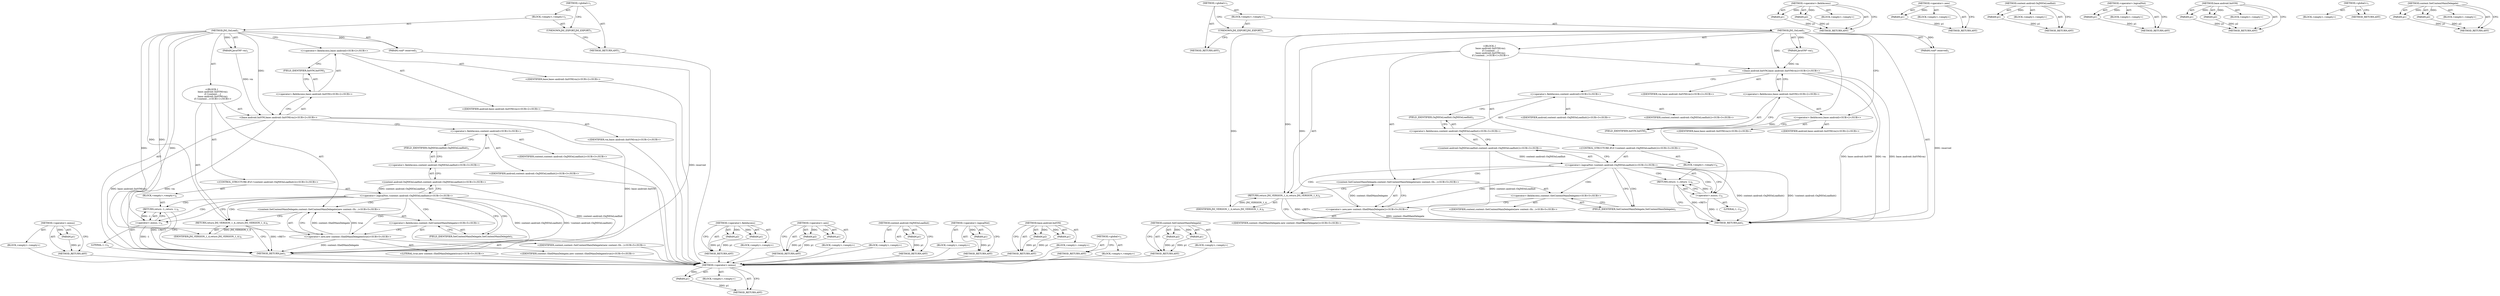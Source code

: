 digraph "content.SetContentMainDelegate" {
vulnerable_85 [label=<(METHOD,&lt;operator&gt;.minus)>];
vulnerable_86 [label=<(PARAM,p1)>];
vulnerable_87 [label=<(BLOCK,&lt;empty&gt;,&lt;empty&gt;)>];
vulnerable_88 [label=<(METHOD_RETURN,ANY)>];
vulnerable_6 [label=<(METHOD,&lt;global&gt;)<SUB>1</SUB>>];
vulnerable_7 [label=<(BLOCK,&lt;empty&gt;,&lt;empty&gt;)<SUB>1</SUB>>];
vulnerable_8 [label=<(UNKNOWN,JNI_EXPORT,JNI_EXPORT)<SUB>1</SUB>>];
vulnerable_9 [label=<(METHOD,JNI_OnLoad)<SUB>1</SUB>>];
vulnerable_10 [label=<(PARAM,JavaVM* vm)<SUB>1</SUB>>];
vulnerable_11 [label=<(PARAM,void* reserved)<SUB>1</SUB>>];
vulnerable_12 [label="<(BLOCK,{
   base::android::InitVM(vm);
   if (!content...,{
   base::android::InitVM(vm);
   if (!content...)<SUB>1</SUB>>"];
vulnerable_13 [label="<(base.android.InitVM,base::android::InitVM(vm))<SUB>2</SUB>>"];
vulnerable_14 [label="<(&lt;operator&gt;.fieldAccess,base::android::InitVM)<SUB>2</SUB>>"];
vulnerable_15 [label="<(&lt;operator&gt;.fieldAccess,base::android)<SUB>2</SUB>>"];
vulnerable_16 [label="<(IDENTIFIER,base,base::android::InitVM(vm))<SUB>2</SUB>>"];
vulnerable_17 [label="<(IDENTIFIER,android,base::android::InitVM(vm))<SUB>2</SUB>>"];
vulnerable_18 [label=<(FIELD_IDENTIFIER,InitVM,InitVM)<SUB>2</SUB>>];
vulnerable_19 [label="<(IDENTIFIER,vm,base::android::InitVM(vm))<SUB>2</SUB>>"];
vulnerable_20 [label="<(CONTROL_STRUCTURE,IF,if (!content::android::OnJNIOnLoadInit()))<SUB>3</SUB>>"];
vulnerable_21 [label="<(&lt;operator&gt;.logicalNot,!content::android::OnJNIOnLoadInit())<SUB>3</SUB>>"];
vulnerable_22 [label="<(content.android.OnJNIOnLoadInit,content::android::OnJNIOnLoadInit())<SUB>3</SUB>>"];
vulnerable_23 [label="<(&lt;operator&gt;.fieldAccess,content::android::OnJNIOnLoadInit)<SUB>3</SUB>>"];
vulnerable_24 [label="<(&lt;operator&gt;.fieldAccess,content::android)<SUB>3</SUB>>"];
vulnerable_25 [label="<(IDENTIFIER,content,content::android::OnJNIOnLoadInit())<SUB>3</SUB>>"];
vulnerable_26 [label="<(IDENTIFIER,android,content::android::OnJNIOnLoadInit())<SUB>3</SUB>>"];
vulnerable_27 [label=<(FIELD_IDENTIFIER,OnJNIOnLoadInit,OnJNIOnLoadInit)<SUB>3</SUB>>];
vulnerable_28 [label=<(BLOCK,&lt;empty&gt;,&lt;empty&gt;)<SUB>4</SUB>>];
vulnerable_29 [label=<(RETURN,return -1;,return -1;)<SUB>4</SUB>>];
vulnerable_30 [label=<(&lt;operator&gt;.minus,-1)<SUB>4</SUB>>];
vulnerable_31 [label=<(LITERAL,1,-1)<SUB>4</SUB>>];
vulnerable_32 [label="<(content.SetContentMainDelegate,content::SetContentMainDelegate(new content::Sh...)<SUB>5</SUB>>"];
vulnerable_33 [label="<(&lt;operator&gt;.fieldAccess,content::SetContentMainDelegate)<SUB>5</SUB>>"];
vulnerable_34 [label="<(IDENTIFIER,content,content::SetContentMainDelegate(new content::Sh...)<SUB>5</SUB>>"];
vulnerable_35 [label=<(FIELD_IDENTIFIER,SetContentMainDelegate,SetContentMainDelegate)<SUB>5</SUB>>];
vulnerable_36 [label="<(&lt;operator&gt;.new,new content::ShellMainDelegate())<SUB>5</SUB>>"];
vulnerable_37 [label="<(IDENTIFIER,content::ShellMainDelegate,new content::ShellMainDelegate())<SUB>5</SUB>>"];
vulnerable_38 [label=<(RETURN,return JNI_VERSION_1_4;,return JNI_VERSION_1_4;)<SUB>6</SUB>>];
vulnerable_39 [label=<(IDENTIFIER,JNI_VERSION_1_4,return JNI_VERSION_1_4;)<SUB>6</SUB>>];
vulnerable_40 [label=<(METHOD_RETURN,jint)<SUB>1</SUB>>];
vulnerable_42 [label=<(METHOD_RETURN,ANY)<SUB>1</SUB>>];
vulnerable_72 [label=<(METHOD,&lt;operator&gt;.fieldAccess)>];
vulnerable_73 [label=<(PARAM,p1)>];
vulnerable_74 [label=<(PARAM,p2)>];
vulnerable_75 [label=<(BLOCK,&lt;empty&gt;,&lt;empty&gt;)>];
vulnerable_76 [label=<(METHOD_RETURN,ANY)>];
vulnerable_94 [label=<(METHOD,&lt;operator&gt;.new)>];
vulnerable_95 [label=<(PARAM,p1)>];
vulnerable_96 [label=<(BLOCK,&lt;empty&gt;,&lt;empty&gt;)>];
vulnerable_97 [label=<(METHOD_RETURN,ANY)>];
vulnerable_81 [label=<(METHOD,content.android.OnJNIOnLoadInit)>];
vulnerable_82 [label=<(PARAM,p1)>];
vulnerable_83 [label=<(BLOCK,&lt;empty&gt;,&lt;empty&gt;)>];
vulnerable_84 [label=<(METHOD_RETURN,ANY)>];
vulnerable_77 [label=<(METHOD,&lt;operator&gt;.logicalNot)>];
vulnerable_78 [label=<(PARAM,p1)>];
vulnerable_79 [label=<(BLOCK,&lt;empty&gt;,&lt;empty&gt;)>];
vulnerable_80 [label=<(METHOD_RETURN,ANY)>];
vulnerable_67 [label=<(METHOD,base.android.InitVM)>];
vulnerable_68 [label=<(PARAM,p1)>];
vulnerable_69 [label=<(PARAM,p2)>];
vulnerable_70 [label=<(BLOCK,&lt;empty&gt;,&lt;empty&gt;)>];
vulnerable_71 [label=<(METHOD_RETURN,ANY)>];
vulnerable_61 [label=<(METHOD,&lt;global&gt;)<SUB>1</SUB>>];
vulnerable_62 [label=<(BLOCK,&lt;empty&gt;,&lt;empty&gt;)>];
vulnerable_63 [label=<(METHOD_RETURN,ANY)>];
vulnerable_89 [label=<(METHOD,content.SetContentMainDelegate)>];
vulnerable_90 [label=<(PARAM,p1)>];
vulnerable_91 [label=<(PARAM,p2)>];
vulnerable_92 [label=<(BLOCK,&lt;empty&gt;,&lt;empty&gt;)>];
vulnerable_93 [label=<(METHOD_RETURN,ANY)>];
fixed_88 [label=<(METHOD,&lt;operator&gt;.minus)>];
fixed_89 [label=<(PARAM,p1)>];
fixed_90 [label=<(BLOCK,&lt;empty&gt;,&lt;empty&gt;)>];
fixed_91 [label=<(METHOD_RETURN,ANY)>];
fixed_6 [label=<(METHOD,&lt;global&gt;)<SUB>1</SUB>>];
fixed_7 [label=<(BLOCK,&lt;empty&gt;,&lt;empty&gt;)<SUB>1</SUB>>];
fixed_8 [label=<(UNKNOWN,JNI_EXPORT,JNI_EXPORT)<SUB>1</SUB>>];
fixed_9 [label=<(METHOD,JNI_OnLoad)<SUB>1</SUB>>];
fixed_10 [label=<(PARAM,JavaVM* vm)<SUB>1</SUB>>];
fixed_11 [label=<(PARAM,void* reserved)<SUB>1</SUB>>];
fixed_12 [label="<(BLOCK,{
   base::android::InitVM(vm);
   if (!content...,{
   base::android::InitVM(vm);
   if (!content...)<SUB>1</SUB>>"];
fixed_13 [label="<(base.android.InitVM,base::android::InitVM(vm))<SUB>2</SUB>>"];
fixed_14 [label="<(&lt;operator&gt;.fieldAccess,base::android::InitVM)<SUB>2</SUB>>"];
fixed_15 [label="<(&lt;operator&gt;.fieldAccess,base::android)<SUB>2</SUB>>"];
fixed_16 [label="<(IDENTIFIER,base,base::android::InitVM(vm))<SUB>2</SUB>>"];
fixed_17 [label="<(IDENTIFIER,android,base::android::InitVM(vm))<SUB>2</SUB>>"];
fixed_18 [label=<(FIELD_IDENTIFIER,InitVM,InitVM)<SUB>2</SUB>>];
fixed_19 [label="<(IDENTIFIER,vm,base::android::InitVM(vm))<SUB>2</SUB>>"];
fixed_20 [label="<(CONTROL_STRUCTURE,IF,if (!content::android::OnJNIOnLoadInit()))<SUB>3</SUB>>"];
fixed_21 [label="<(&lt;operator&gt;.logicalNot,!content::android::OnJNIOnLoadInit())<SUB>3</SUB>>"];
fixed_22 [label="<(content.android.OnJNIOnLoadInit,content::android::OnJNIOnLoadInit())<SUB>3</SUB>>"];
fixed_23 [label="<(&lt;operator&gt;.fieldAccess,content::android::OnJNIOnLoadInit)<SUB>3</SUB>>"];
fixed_24 [label="<(&lt;operator&gt;.fieldAccess,content::android)<SUB>3</SUB>>"];
fixed_25 [label="<(IDENTIFIER,content,content::android::OnJNIOnLoadInit())<SUB>3</SUB>>"];
fixed_26 [label="<(IDENTIFIER,android,content::android::OnJNIOnLoadInit())<SUB>3</SUB>>"];
fixed_27 [label=<(FIELD_IDENTIFIER,OnJNIOnLoadInit,OnJNIOnLoadInit)<SUB>3</SUB>>];
fixed_28 [label=<(BLOCK,&lt;empty&gt;,&lt;empty&gt;)<SUB>4</SUB>>];
fixed_29 [label=<(RETURN,return -1;,return -1;)<SUB>4</SUB>>];
fixed_30 [label=<(&lt;operator&gt;.minus,-1)<SUB>4</SUB>>];
fixed_31 [label=<(LITERAL,1,-1)<SUB>4</SUB>>];
fixed_32 [label="<(content.SetContentMainDelegate,content::SetContentMainDelegate(new content::Sh...)<SUB>5</SUB>>"];
fixed_33 [label="<(&lt;operator&gt;.fieldAccess,content::SetContentMainDelegate)<SUB>5</SUB>>"];
fixed_34 [label="<(IDENTIFIER,content,content::SetContentMainDelegate(new content::Sh...)<SUB>5</SUB>>"];
fixed_35 [label=<(FIELD_IDENTIFIER,SetContentMainDelegate,SetContentMainDelegate)<SUB>5</SUB>>];
fixed_36 [label="<(&lt;operator&gt;.new,new content::ShellMainDelegate(true))<SUB>5</SUB>>"];
fixed_37 [label="<(IDENTIFIER,content::ShellMainDelegate,new content::ShellMainDelegate(true))<SUB>5</SUB>>"];
fixed_38 [label="<(LITERAL,true,new content::ShellMainDelegate(true))<SUB>5</SUB>>"];
fixed_39 [label=<(RETURN,return JNI_VERSION_1_4;,return JNI_VERSION_1_4;)<SUB>6</SUB>>];
fixed_40 [label=<(IDENTIFIER,JNI_VERSION_1_4,return JNI_VERSION_1_4;)<SUB>6</SUB>>];
fixed_41 [label=<(METHOD_RETURN,jint)<SUB>1</SUB>>];
fixed_43 [label=<(METHOD_RETURN,ANY)<SUB>1</SUB>>];
fixed_75 [label=<(METHOD,&lt;operator&gt;.fieldAccess)>];
fixed_76 [label=<(PARAM,p1)>];
fixed_77 [label=<(PARAM,p2)>];
fixed_78 [label=<(BLOCK,&lt;empty&gt;,&lt;empty&gt;)>];
fixed_79 [label=<(METHOD_RETURN,ANY)>];
fixed_97 [label=<(METHOD,&lt;operator&gt;.new)>];
fixed_98 [label=<(PARAM,p1)>];
fixed_99 [label=<(PARAM,p2)>];
fixed_100 [label=<(BLOCK,&lt;empty&gt;,&lt;empty&gt;)>];
fixed_101 [label=<(METHOD_RETURN,ANY)>];
fixed_84 [label=<(METHOD,content.android.OnJNIOnLoadInit)>];
fixed_85 [label=<(PARAM,p1)>];
fixed_86 [label=<(BLOCK,&lt;empty&gt;,&lt;empty&gt;)>];
fixed_87 [label=<(METHOD_RETURN,ANY)>];
fixed_80 [label=<(METHOD,&lt;operator&gt;.logicalNot)>];
fixed_81 [label=<(PARAM,p1)>];
fixed_82 [label=<(BLOCK,&lt;empty&gt;,&lt;empty&gt;)>];
fixed_83 [label=<(METHOD_RETURN,ANY)>];
fixed_70 [label=<(METHOD,base.android.InitVM)>];
fixed_71 [label=<(PARAM,p1)>];
fixed_72 [label=<(PARAM,p2)>];
fixed_73 [label=<(BLOCK,&lt;empty&gt;,&lt;empty&gt;)>];
fixed_74 [label=<(METHOD_RETURN,ANY)>];
fixed_64 [label=<(METHOD,&lt;global&gt;)<SUB>1</SUB>>];
fixed_65 [label=<(BLOCK,&lt;empty&gt;,&lt;empty&gt;)>];
fixed_66 [label=<(METHOD_RETURN,ANY)>];
fixed_92 [label=<(METHOD,content.SetContentMainDelegate)>];
fixed_93 [label=<(PARAM,p1)>];
fixed_94 [label=<(PARAM,p2)>];
fixed_95 [label=<(BLOCK,&lt;empty&gt;,&lt;empty&gt;)>];
fixed_96 [label=<(METHOD_RETURN,ANY)>];
vulnerable_85 -> vulnerable_86  [key=0, label="AST: "];
vulnerable_85 -> vulnerable_86  [key=1, label="DDG: "];
vulnerable_85 -> vulnerable_87  [key=0, label="AST: "];
vulnerable_85 -> vulnerable_88  [key=0, label="AST: "];
vulnerable_85 -> vulnerable_88  [key=1, label="CFG: "];
vulnerable_86 -> vulnerable_88  [key=0, label="DDG: p1"];
vulnerable_6 -> vulnerable_7  [key=0, label="AST: "];
vulnerable_6 -> vulnerable_42  [key=0, label="AST: "];
vulnerable_6 -> vulnerable_8  [key=0, label="CFG: "];
vulnerable_7 -> vulnerable_8  [key=0, label="AST: "];
vulnerable_7 -> vulnerable_9  [key=0, label="AST: "];
vulnerable_8 -> vulnerable_42  [key=0, label="CFG: "];
vulnerable_9 -> vulnerable_10  [key=0, label="AST: "];
vulnerable_9 -> vulnerable_10  [key=1, label="DDG: "];
vulnerable_9 -> vulnerable_11  [key=0, label="AST: "];
vulnerable_9 -> vulnerable_11  [key=1, label="DDG: "];
vulnerable_9 -> vulnerable_12  [key=0, label="AST: "];
vulnerable_9 -> vulnerable_40  [key=0, label="AST: "];
vulnerable_9 -> vulnerable_15  [key=0, label="CFG: "];
vulnerable_9 -> vulnerable_38  [key=0, label="DDG: "];
vulnerable_9 -> vulnerable_13  [key=0, label="DDG: "];
vulnerable_9 -> vulnerable_39  [key=0, label="DDG: "];
vulnerable_9 -> vulnerable_36  [key=0, label="DDG: "];
vulnerable_9 -> vulnerable_30  [key=0, label="DDG: "];
vulnerable_10 -> vulnerable_13  [key=0, label="DDG: vm"];
vulnerable_11 -> vulnerable_40  [key=0, label="DDG: reserved"];
vulnerable_12 -> vulnerable_13  [key=0, label="AST: "];
vulnerable_12 -> vulnerable_20  [key=0, label="AST: "];
vulnerable_12 -> vulnerable_32  [key=0, label="AST: "];
vulnerable_12 -> vulnerable_38  [key=0, label="AST: "];
vulnerable_13 -> vulnerable_14  [key=0, label="AST: "];
vulnerable_13 -> vulnerable_19  [key=0, label="AST: "];
vulnerable_13 -> vulnerable_24  [key=0, label="CFG: "];
vulnerable_13 -> vulnerable_40  [key=0, label="DDG: base::android::InitVM"];
vulnerable_13 -> vulnerable_40  [key=1, label="DDG: vm"];
vulnerable_13 -> vulnerable_40  [key=2, label="DDG: base::android::InitVM(vm)"];
vulnerable_14 -> vulnerable_15  [key=0, label="AST: "];
vulnerable_14 -> vulnerable_18  [key=0, label="AST: "];
vulnerable_14 -> vulnerable_13  [key=0, label="CFG: "];
vulnerable_15 -> vulnerable_16  [key=0, label="AST: "];
vulnerable_15 -> vulnerable_17  [key=0, label="AST: "];
vulnerable_15 -> vulnerable_18  [key=0, label="CFG: "];
vulnerable_18 -> vulnerable_14  [key=0, label="CFG: "];
vulnerable_20 -> vulnerable_21  [key=0, label="AST: "];
vulnerable_20 -> vulnerable_28  [key=0, label="AST: "];
vulnerable_21 -> vulnerable_22  [key=0, label="AST: "];
vulnerable_21 -> vulnerable_30  [key=0, label="CFG: "];
vulnerable_21 -> vulnerable_30  [key=1, label="CDG: "];
vulnerable_21 -> vulnerable_35  [key=0, label="CFG: "];
vulnerable_21 -> vulnerable_35  [key=1, label="CDG: "];
vulnerable_21 -> vulnerable_40  [key=0, label="DDG: content::android::OnJNIOnLoadInit()"];
vulnerable_21 -> vulnerable_40  [key=1, label="DDG: !content::android::OnJNIOnLoadInit()"];
vulnerable_21 -> vulnerable_38  [key=0, label="CDG: "];
vulnerable_21 -> vulnerable_29  [key=0, label="CDG: "];
vulnerable_21 -> vulnerable_32  [key=0, label="CDG: "];
vulnerable_21 -> vulnerable_33  [key=0, label="CDG: "];
vulnerable_21 -> vulnerable_36  [key=0, label="CDG: "];
vulnerable_22 -> vulnerable_23  [key=0, label="AST: "];
vulnerable_22 -> vulnerable_21  [key=0, label="CFG: "];
vulnerable_22 -> vulnerable_21  [key=1, label="DDG: content::android::OnJNIOnLoadInit"];
vulnerable_22 -> vulnerable_40  [key=0, label="DDG: content::android::OnJNIOnLoadInit"];
vulnerable_23 -> vulnerable_24  [key=0, label="AST: "];
vulnerable_23 -> vulnerable_27  [key=0, label="AST: "];
vulnerable_23 -> vulnerable_22  [key=0, label="CFG: "];
vulnerable_24 -> vulnerable_25  [key=0, label="AST: "];
vulnerable_24 -> vulnerable_26  [key=0, label="AST: "];
vulnerable_24 -> vulnerable_27  [key=0, label="CFG: "];
vulnerable_27 -> vulnerable_23  [key=0, label="CFG: "];
vulnerable_28 -> vulnerable_29  [key=0, label="AST: "];
vulnerable_29 -> vulnerable_30  [key=0, label="AST: "];
vulnerable_29 -> vulnerable_40  [key=0, label="CFG: "];
vulnerable_29 -> vulnerable_40  [key=1, label="DDG: &lt;RET&gt;"];
vulnerable_30 -> vulnerable_31  [key=0, label="AST: "];
vulnerable_30 -> vulnerable_29  [key=0, label="CFG: "];
vulnerable_30 -> vulnerable_29  [key=1, label="DDG: -1"];
vulnerable_30 -> vulnerable_40  [key=0, label="DDG: -1"];
vulnerable_32 -> vulnerable_33  [key=0, label="AST: "];
vulnerable_32 -> vulnerable_36  [key=0, label="AST: "];
vulnerable_32 -> vulnerable_38  [key=0, label="CFG: "];
vulnerable_33 -> vulnerable_34  [key=0, label="AST: "];
vulnerable_33 -> vulnerable_35  [key=0, label="AST: "];
vulnerable_33 -> vulnerable_36  [key=0, label="CFG: "];
vulnerable_35 -> vulnerable_33  [key=0, label="CFG: "];
vulnerable_36 -> vulnerable_37  [key=0, label="AST: "];
vulnerable_36 -> vulnerable_32  [key=0, label="CFG: "];
vulnerable_36 -> vulnerable_32  [key=1, label="DDG: content::ShellMainDelegate"];
vulnerable_36 -> vulnerable_40  [key=0, label="DDG: content::ShellMainDelegate"];
vulnerable_38 -> vulnerable_39  [key=0, label="AST: "];
vulnerable_38 -> vulnerable_40  [key=0, label="CFG: "];
vulnerable_38 -> vulnerable_40  [key=1, label="DDG: &lt;RET&gt;"];
vulnerable_39 -> vulnerable_38  [key=0, label="DDG: JNI_VERSION_1_4"];
vulnerable_72 -> vulnerable_73  [key=0, label="AST: "];
vulnerable_72 -> vulnerable_73  [key=1, label="DDG: "];
vulnerable_72 -> vulnerable_75  [key=0, label="AST: "];
vulnerable_72 -> vulnerable_74  [key=0, label="AST: "];
vulnerable_72 -> vulnerable_74  [key=1, label="DDG: "];
vulnerable_72 -> vulnerable_76  [key=0, label="AST: "];
vulnerable_72 -> vulnerable_76  [key=1, label="CFG: "];
vulnerable_73 -> vulnerable_76  [key=0, label="DDG: p1"];
vulnerable_74 -> vulnerable_76  [key=0, label="DDG: p2"];
vulnerable_94 -> vulnerable_95  [key=0, label="AST: "];
vulnerable_94 -> vulnerable_95  [key=1, label="DDG: "];
vulnerable_94 -> vulnerable_96  [key=0, label="AST: "];
vulnerable_94 -> vulnerable_97  [key=0, label="AST: "];
vulnerable_94 -> vulnerable_97  [key=1, label="CFG: "];
vulnerable_95 -> vulnerable_97  [key=0, label="DDG: p1"];
vulnerable_81 -> vulnerable_82  [key=0, label="AST: "];
vulnerable_81 -> vulnerable_82  [key=1, label="DDG: "];
vulnerable_81 -> vulnerable_83  [key=0, label="AST: "];
vulnerable_81 -> vulnerable_84  [key=0, label="AST: "];
vulnerable_81 -> vulnerable_84  [key=1, label="CFG: "];
vulnerable_82 -> vulnerable_84  [key=0, label="DDG: p1"];
vulnerable_77 -> vulnerable_78  [key=0, label="AST: "];
vulnerable_77 -> vulnerable_78  [key=1, label="DDG: "];
vulnerable_77 -> vulnerable_79  [key=0, label="AST: "];
vulnerable_77 -> vulnerable_80  [key=0, label="AST: "];
vulnerable_77 -> vulnerable_80  [key=1, label="CFG: "];
vulnerable_78 -> vulnerable_80  [key=0, label="DDG: p1"];
vulnerable_67 -> vulnerable_68  [key=0, label="AST: "];
vulnerable_67 -> vulnerable_68  [key=1, label="DDG: "];
vulnerable_67 -> vulnerable_70  [key=0, label="AST: "];
vulnerable_67 -> vulnerable_69  [key=0, label="AST: "];
vulnerable_67 -> vulnerable_69  [key=1, label="DDG: "];
vulnerable_67 -> vulnerable_71  [key=0, label="AST: "];
vulnerable_67 -> vulnerable_71  [key=1, label="CFG: "];
vulnerable_68 -> vulnerable_71  [key=0, label="DDG: p1"];
vulnerable_69 -> vulnerable_71  [key=0, label="DDG: p2"];
vulnerable_61 -> vulnerable_62  [key=0, label="AST: "];
vulnerable_61 -> vulnerable_63  [key=0, label="AST: "];
vulnerable_61 -> vulnerable_63  [key=1, label="CFG: "];
vulnerable_89 -> vulnerable_90  [key=0, label="AST: "];
vulnerable_89 -> vulnerable_90  [key=1, label="DDG: "];
vulnerable_89 -> vulnerable_92  [key=0, label="AST: "];
vulnerable_89 -> vulnerable_91  [key=0, label="AST: "];
vulnerable_89 -> vulnerable_91  [key=1, label="DDG: "];
vulnerable_89 -> vulnerable_93  [key=0, label="AST: "];
vulnerable_89 -> vulnerable_93  [key=1, label="CFG: "];
vulnerable_90 -> vulnerable_93  [key=0, label="DDG: p1"];
vulnerable_91 -> vulnerable_93  [key=0, label="DDG: p2"];
fixed_88 -> fixed_89  [key=0, label="AST: "];
fixed_88 -> fixed_89  [key=1, label="DDG: "];
fixed_88 -> fixed_90  [key=0, label="AST: "];
fixed_88 -> fixed_91  [key=0, label="AST: "];
fixed_88 -> fixed_91  [key=1, label="CFG: "];
fixed_89 -> fixed_91  [key=0, label="DDG: p1"];
fixed_90 -> vulnerable_85  [key=0];
fixed_91 -> vulnerable_85  [key=0];
fixed_6 -> fixed_7  [key=0, label="AST: "];
fixed_6 -> fixed_43  [key=0, label="AST: "];
fixed_6 -> fixed_8  [key=0, label="CFG: "];
fixed_7 -> fixed_8  [key=0, label="AST: "];
fixed_7 -> fixed_9  [key=0, label="AST: "];
fixed_8 -> fixed_43  [key=0, label="CFG: "];
fixed_9 -> fixed_10  [key=0, label="AST: "];
fixed_9 -> fixed_10  [key=1, label="DDG: "];
fixed_9 -> fixed_11  [key=0, label="AST: "];
fixed_9 -> fixed_11  [key=1, label="DDG: "];
fixed_9 -> fixed_12  [key=0, label="AST: "];
fixed_9 -> fixed_41  [key=0, label="AST: "];
fixed_9 -> fixed_15  [key=0, label="CFG: "];
fixed_9 -> fixed_39  [key=0, label="DDG: "];
fixed_9 -> fixed_13  [key=0, label="DDG: "];
fixed_9 -> fixed_40  [key=0, label="DDG: "];
fixed_9 -> fixed_36  [key=0, label="DDG: "];
fixed_9 -> fixed_30  [key=0, label="DDG: "];
fixed_10 -> fixed_13  [key=0, label="DDG: vm"];
fixed_11 -> fixed_41  [key=0, label="DDG: reserved"];
fixed_12 -> fixed_13  [key=0, label="AST: "];
fixed_12 -> fixed_20  [key=0, label="AST: "];
fixed_12 -> fixed_32  [key=0, label="AST: "];
fixed_12 -> fixed_39  [key=0, label="AST: "];
fixed_13 -> fixed_14  [key=0, label="AST: "];
fixed_13 -> fixed_19  [key=0, label="AST: "];
fixed_13 -> fixed_24  [key=0, label="CFG: "];
fixed_13 -> fixed_41  [key=0, label="DDG: base::android::InitVM"];
fixed_13 -> fixed_41  [key=1, label="DDG: vm"];
fixed_13 -> fixed_41  [key=2, label="DDG: base::android::InitVM(vm)"];
fixed_14 -> fixed_15  [key=0, label="AST: "];
fixed_14 -> fixed_18  [key=0, label="AST: "];
fixed_14 -> fixed_13  [key=0, label="CFG: "];
fixed_15 -> fixed_16  [key=0, label="AST: "];
fixed_15 -> fixed_17  [key=0, label="AST: "];
fixed_15 -> fixed_18  [key=0, label="CFG: "];
fixed_16 -> vulnerable_85  [key=0];
fixed_17 -> vulnerable_85  [key=0];
fixed_18 -> fixed_14  [key=0, label="CFG: "];
fixed_19 -> vulnerable_85  [key=0];
fixed_20 -> fixed_21  [key=0, label="AST: "];
fixed_20 -> fixed_28  [key=0, label="AST: "];
fixed_21 -> fixed_22  [key=0, label="AST: "];
fixed_21 -> fixed_30  [key=0, label="CFG: "];
fixed_21 -> fixed_30  [key=1, label="CDG: "];
fixed_21 -> fixed_35  [key=0, label="CFG: "];
fixed_21 -> fixed_35  [key=1, label="CDG: "];
fixed_21 -> fixed_41  [key=0, label="DDG: content::android::OnJNIOnLoadInit()"];
fixed_21 -> fixed_41  [key=1, label="DDG: !content::android::OnJNIOnLoadInit()"];
fixed_21 -> fixed_29  [key=0, label="CDG: "];
fixed_21 -> fixed_32  [key=0, label="CDG: "];
fixed_21 -> fixed_33  [key=0, label="CDG: "];
fixed_21 -> fixed_36  [key=0, label="CDG: "];
fixed_21 -> fixed_39  [key=0, label="CDG: "];
fixed_22 -> fixed_23  [key=0, label="AST: "];
fixed_22 -> fixed_21  [key=0, label="CFG: "];
fixed_22 -> fixed_21  [key=1, label="DDG: content::android::OnJNIOnLoadInit"];
fixed_22 -> fixed_41  [key=0, label="DDG: content::android::OnJNIOnLoadInit"];
fixed_23 -> fixed_24  [key=0, label="AST: "];
fixed_23 -> fixed_27  [key=0, label="AST: "];
fixed_23 -> fixed_22  [key=0, label="CFG: "];
fixed_24 -> fixed_25  [key=0, label="AST: "];
fixed_24 -> fixed_26  [key=0, label="AST: "];
fixed_24 -> fixed_27  [key=0, label="CFG: "];
fixed_25 -> vulnerable_85  [key=0];
fixed_26 -> vulnerable_85  [key=0];
fixed_27 -> fixed_23  [key=0, label="CFG: "];
fixed_28 -> fixed_29  [key=0, label="AST: "];
fixed_29 -> fixed_30  [key=0, label="AST: "];
fixed_29 -> fixed_41  [key=0, label="CFG: "];
fixed_29 -> fixed_41  [key=1, label="DDG: &lt;RET&gt;"];
fixed_30 -> fixed_31  [key=0, label="AST: "];
fixed_30 -> fixed_29  [key=0, label="CFG: "];
fixed_30 -> fixed_29  [key=1, label="DDG: -1"];
fixed_30 -> fixed_41  [key=0, label="DDG: -1"];
fixed_31 -> vulnerable_85  [key=0];
fixed_32 -> fixed_33  [key=0, label="AST: "];
fixed_32 -> fixed_36  [key=0, label="AST: "];
fixed_32 -> fixed_39  [key=0, label="CFG: "];
fixed_33 -> fixed_34  [key=0, label="AST: "];
fixed_33 -> fixed_35  [key=0, label="AST: "];
fixed_33 -> fixed_36  [key=0, label="CFG: "];
fixed_34 -> vulnerable_85  [key=0];
fixed_35 -> fixed_33  [key=0, label="CFG: "];
fixed_36 -> fixed_37  [key=0, label="AST: "];
fixed_36 -> fixed_38  [key=0, label="AST: "];
fixed_36 -> fixed_32  [key=0, label="CFG: "];
fixed_36 -> fixed_32  [key=1, label="DDG: content::ShellMainDelegate"];
fixed_36 -> fixed_32  [key=2, label="DDG: true"];
fixed_36 -> fixed_41  [key=0, label="DDG: content::ShellMainDelegate"];
fixed_37 -> vulnerable_85  [key=0];
fixed_38 -> vulnerable_85  [key=0];
fixed_39 -> fixed_40  [key=0, label="AST: "];
fixed_39 -> fixed_41  [key=0, label="CFG: "];
fixed_39 -> fixed_41  [key=1, label="DDG: &lt;RET&gt;"];
fixed_40 -> fixed_39  [key=0, label="DDG: JNI_VERSION_1_4"];
fixed_41 -> vulnerable_85  [key=0];
fixed_43 -> vulnerable_85  [key=0];
fixed_75 -> fixed_76  [key=0, label="AST: "];
fixed_75 -> fixed_76  [key=1, label="DDG: "];
fixed_75 -> fixed_78  [key=0, label="AST: "];
fixed_75 -> fixed_77  [key=0, label="AST: "];
fixed_75 -> fixed_77  [key=1, label="DDG: "];
fixed_75 -> fixed_79  [key=0, label="AST: "];
fixed_75 -> fixed_79  [key=1, label="CFG: "];
fixed_76 -> fixed_79  [key=0, label="DDG: p1"];
fixed_77 -> fixed_79  [key=0, label="DDG: p2"];
fixed_78 -> vulnerable_85  [key=0];
fixed_79 -> vulnerable_85  [key=0];
fixed_97 -> fixed_98  [key=0, label="AST: "];
fixed_97 -> fixed_98  [key=1, label="DDG: "];
fixed_97 -> fixed_100  [key=0, label="AST: "];
fixed_97 -> fixed_99  [key=0, label="AST: "];
fixed_97 -> fixed_99  [key=1, label="DDG: "];
fixed_97 -> fixed_101  [key=0, label="AST: "];
fixed_97 -> fixed_101  [key=1, label="CFG: "];
fixed_98 -> fixed_101  [key=0, label="DDG: p1"];
fixed_99 -> fixed_101  [key=0, label="DDG: p2"];
fixed_100 -> vulnerable_85  [key=0];
fixed_101 -> vulnerable_85  [key=0];
fixed_84 -> fixed_85  [key=0, label="AST: "];
fixed_84 -> fixed_85  [key=1, label="DDG: "];
fixed_84 -> fixed_86  [key=0, label="AST: "];
fixed_84 -> fixed_87  [key=0, label="AST: "];
fixed_84 -> fixed_87  [key=1, label="CFG: "];
fixed_85 -> fixed_87  [key=0, label="DDG: p1"];
fixed_86 -> vulnerable_85  [key=0];
fixed_87 -> vulnerable_85  [key=0];
fixed_80 -> fixed_81  [key=0, label="AST: "];
fixed_80 -> fixed_81  [key=1, label="DDG: "];
fixed_80 -> fixed_82  [key=0, label="AST: "];
fixed_80 -> fixed_83  [key=0, label="AST: "];
fixed_80 -> fixed_83  [key=1, label="CFG: "];
fixed_81 -> fixed_83  [key=0, label="DDG: p1"];
fixed_82 -> vulnerable_85  [key=0];
fixed_83 -> vulnerable_85  [key=0];
fixed_70 -> fixed_71  [key=0, label="AST: "];
fixed_70 -> fixed_71  [key=1, label="DDG: "];
fixed_70 -> fixed_73  [key=0, label="AST: "];
fixed_70 -> fixed_72  [key=0, label="AST: "];
fixed_70 -> fixed_72  [key=1, label="DDG: "];
fixed_70 -> fixed_74  [key=0, label="AST: "];
fixed_70 -> fixed_74  [key=1, label="CFG: "];
fixed_71 -> fixed_74  [key=0, label="DDG: p1"];
fixed_72 -> fixed_74  [key=0, label="DDG: p2"];
fixed_73 -> vulnerable_85  [key=0];
fixed_74 -> vulnerable_85  [key=0];
fixed_64 -> fixed_65  [key=0, label="AST: "];
fixed_64 -> fixed_66  [key=0, label="AST: "];
fixed_64 -> fixed_66  [key=1, label="CFG: "];
fixed_65 -> vulnerable_85  [key=0];
fixed_66 -> vulnerable_85  [key=0];
fixed_92 -> fixed_93  [key=0, label="AST: "];
fixed_92 -> fixed_93  [key=1, label="DDG: "];
fixed_92 -> fixed_95  [key=0, label="AST: "];
fixed_92 -> fixed_94  [key=0, label="AST: "];
fixed_92 -> fixed_94  [key=1, label="DDG: "];
fixed_92 -> fixed_96  [key=0, label="AST: "];
fixed_92 -> fixed_96  [key=1, label="CFG: "];
fixed_93 -> fixed_96  [key=0, label="DDG: p1"];
fixed_94 -> fixed_96  [key=0, label="DDG: p2"];
fixed_95 -> vulnerable_85  [key=0];
fixed_96 -> vulnerable_85  [key=0];
}

